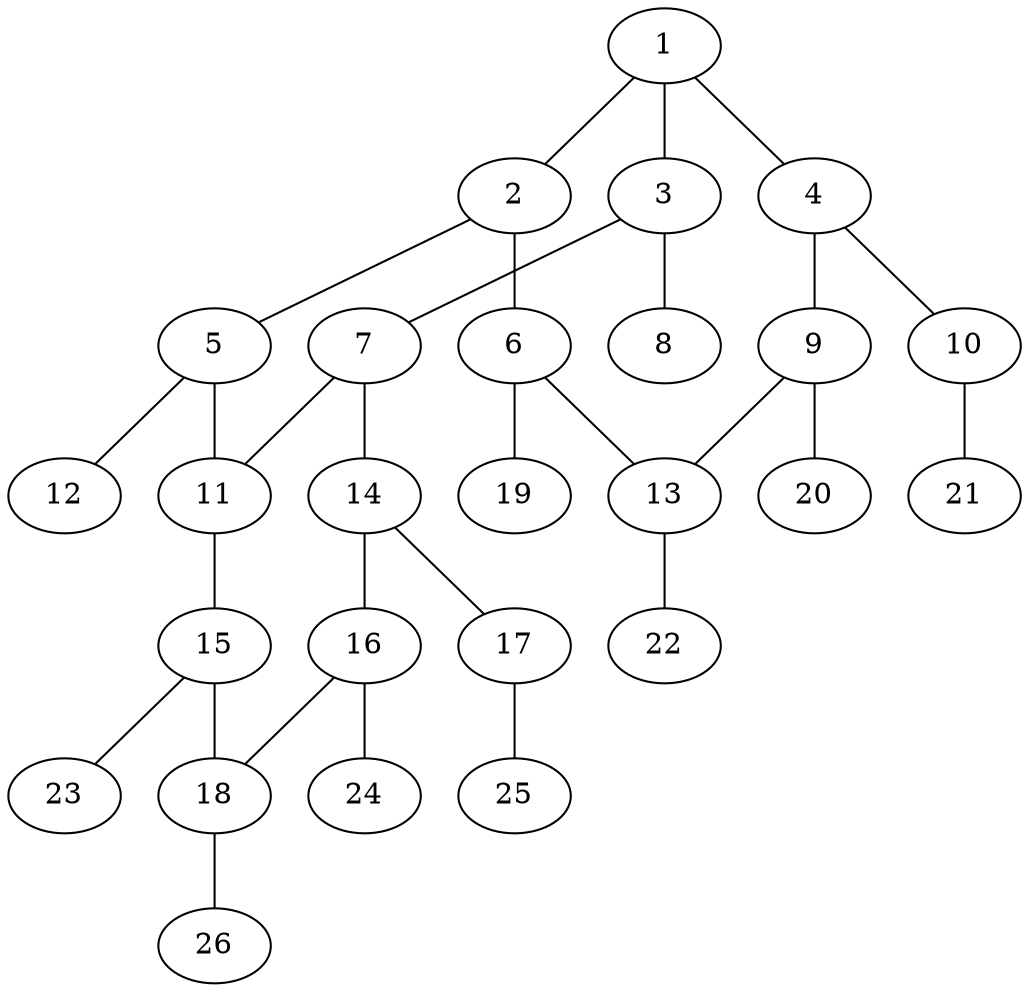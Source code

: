 graph molecule_2495 {
	1	 [chem=C];
	2	 [chem=C];
	1 -- 2	 [valence=2];
	3	 [chem=C];
	1 -- 3	 [valence=1];
	4	 [chem=C];
	1 -- 4	 [valence=1];
	5	 [chem=C];
	2 -- 5	 [valence=1];
	6	 [chem=C];
	2 -- 6	 [valence=1];
	7	 [chem=C];
	3 -- 7	 [valence=1];
	8	 [chem=O];
	3 -- 8	 [valence=2];
	9	 [chem=C];
	4 -- 9	 [valence=2];
	10	 [chem=O];
	4 -- 10	 [valence=1];
	11	 [chem=C];
	5 -- 11	 [valence=1];
	12	 [chem=O];
	5 -- 12	 [valence=2];
	13	 [chem=C];
	6 -- 13	 [valence=2];
	19	 [chem=H];
	6 -- 19	 [valence=1];
	7 -- 11	 [valence=1];
	14	 [chem=C];
	7 -- 14	 [valence=2];
	9 -- 13	 [valence=1];
	20	 [chem=H];
	9 -- 20	 [valence=1];
	21	 [chem=H];
	10 -- 21	 [valence=1];
	15	 [chem=C];
	11 -- 15	 [valence=2];
	22	 [chem=H];
	13 -- 22	 [valence=1];
	16	 [chem=C];
	14 -- 16	 [valence=1];
	17	 [chem=O];
	14 -- 17	 [valence=1];
	18	 [chem=C];
	15 -- 18	 [valence=1];
	23	 [chem=H];
	15 -- 23	 [valence=1];
	16 -- 18	 [valence=2];
	24	 [chem=H];
	16 -- 24	 [valence=1];
	25	 [chem=H];
	17 -- 25	 [valence=1];
	26	 [chem=H];
	18 -- 26	 [valence=1];
}
